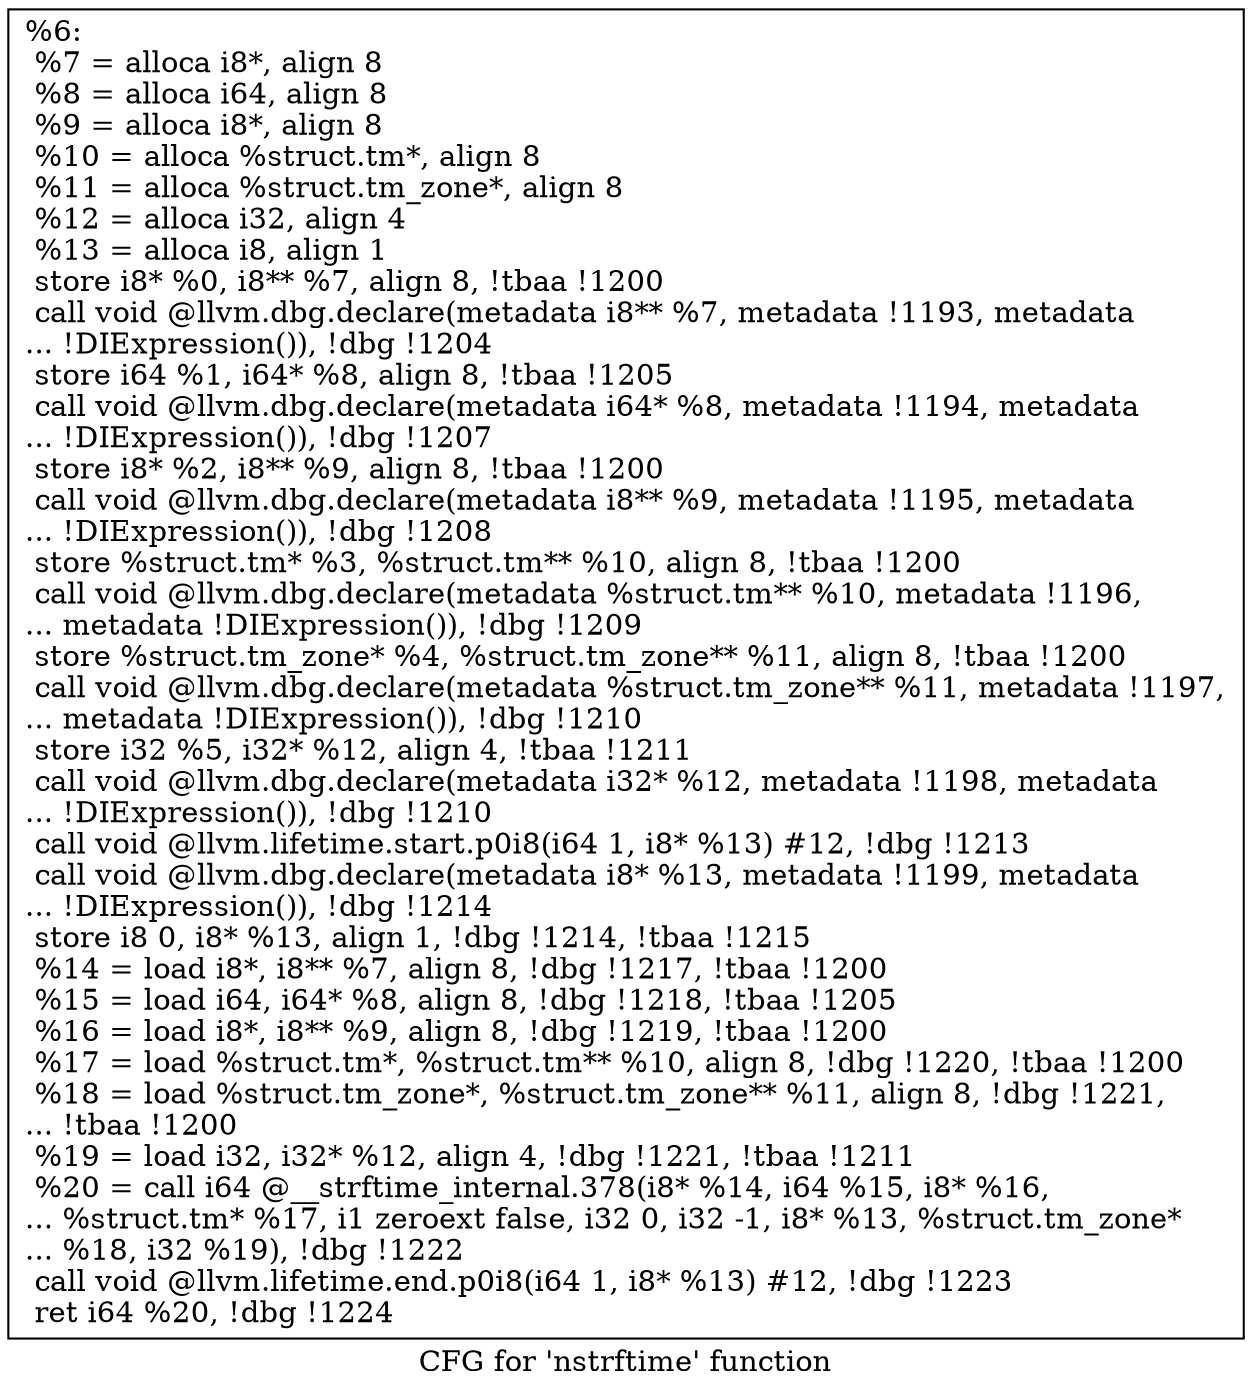 digraph "CFG for 'nstrftime' function" {
	label="CFG for 'nstrftime' function";

	Node0x1f22cb0 [shape=record,label="{%6:\l  %7 = alloca i8*, align 8\l  %8 = alloca i64, align 8\l  %9 = alloca i8*, align 8\l  %10 = alloca %struct.tm*, align 8\l  %11 = alloca %struct.tm_zone*, align 8\l  %12 = alloca i32, align 4\l  %13 = alloca i8, align 1\l  store i8* %0, i8** %7, align 8, !tbaa !1200\l  call void @llvm.dbg.declare(metadata i8** %7, metadata !1193, metadata\l... !DIExpression()), !dbg !1204\l  store i64 %1, i64* %8, align 8, !tbaa !1205\l  call void @llvm.dbg.declare(metadata i64* %8, metadata !1194, metadata\l... !DIExpression()), !dbg !1207\l  store i8* %2, i8** %9, align 8, !tbaa !1200\l  call void @llvm.dbg.declare(metadata i8** %9, metadata !1195, metadata\l... !DIExpression()), !dbg !1208\l  store %struct.tm* %3, %struct.tm** %10, align 8, !tbaa !1200\l  call void @llvm.dbg.declare(metadata %struct.tm** %10, metadata !1196,\l... metadata !DIExpression()), !dbg !1209\l  store %struct.tm_zone* %4, %struct.tm_zone** %11, align 8, !tbaa !1200\l  call void @llvm.dbg.declare(metadata %struct.tm_zone** %11, metadata !1197,\l... metadata !DIExpression()), !dbg !1210\l  store i32 %5, i32* %12, align 4, !tbaa !1211\l  call void @llvm.dbg.declare(metadata i32* %12, metadata !1198, metadata\l... !DIExpression()), !dbg !1210\l  call void @llvm.lifetime.start.p0i8(i64 1, i8* %13) #12, !dbg !1213\l  call void @llvm.dbg.declare(metadata i8* %13, metadata !1199, metadata\l... !DIExpression()), !dbg !1214\l  store i8 0, i8* %13, align 1, !dbg !1214, !tbaa !1215\l  %14 = load i8*, i8** %7, align 8, !dbg !1217, !tbaa !1200\l  %15 = load i64, i64* %8, align 8, !dbg !1218, !tbaa !1205\l  %16 = load i8*, i8** %9, align 8, !dbg !1219, !tbaa !1200\l  %17 = load %struct.tm*, %struct.tm** %10, align 8, !dbg !1220, !tbaa !1200\l  %18 = load %struct.tm_zone*, %struct.tm_zone** %11, align 8, !dbg !1221,\l... !tbaa !1200\l  %19 = load i32, i32* %12, align 4, !dbg !1221, !tbaa !1211\l  %20 = call i64 @__strftime_internal.378(i8* %14, i64 %15, i8* %16,\l... %struct.tm* %17, i1 zeroext false, i32 0, i32 -1, i8* %13, %struct.tm_zone*\l... %18, i32 %19), !dbg !1222\l  call void @llvm.lifetime.end.p0i8(i64 1, i8* %13) #12, !dbg !1223\l  ret i64 %20, !dbg !1224\l}"];
}
